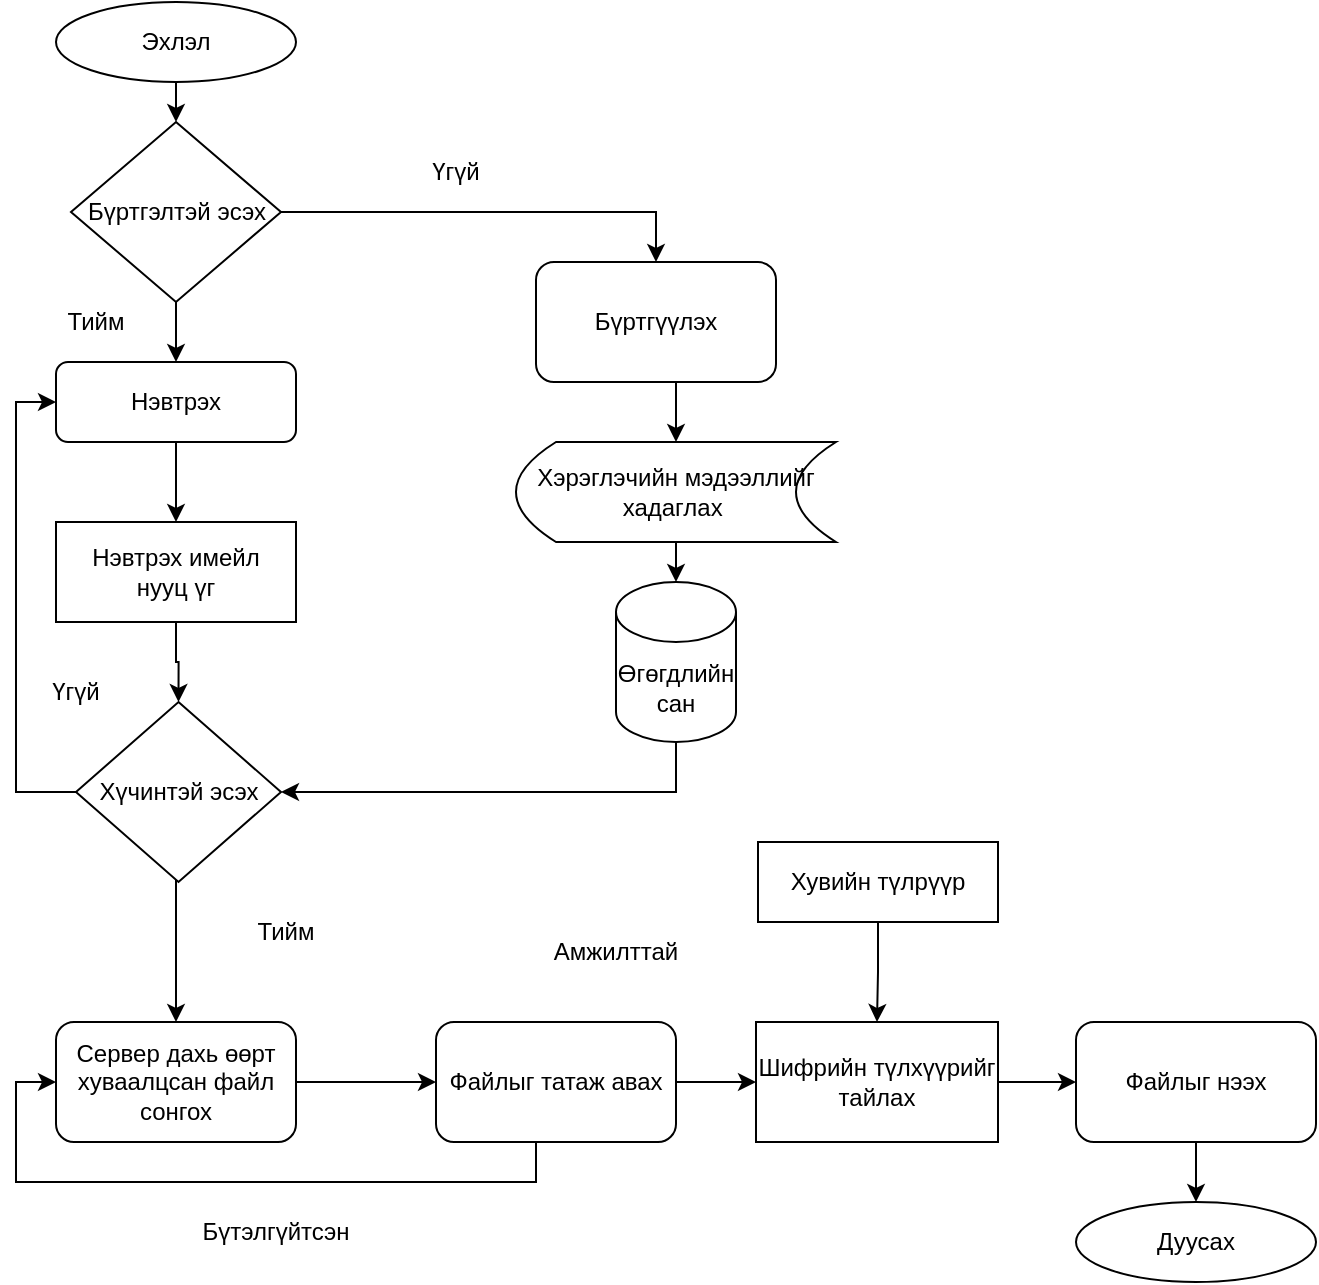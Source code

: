 <mxfile version="21.3.2" type="github">
  <diagram name="Page-1" id="7oZ4IlCQMJG1q56XG0Rf">
    <mxGraphModel dx="1434" dy="800" grid="1" gridSize="10" guides="1" tooltips="1" connect="1" arrows="1" fold="1" page="1" pageScale="1" pageWidth="850" pageHeight="1100" math="0" shadow="0">
      <root>
        <mxCell id="0" />
        <mxCell id="1" parent="0" />
        <mxCell id="DQjhssVkODDusAEmYxhO-2" value="Эхлэл" style="ellipse;whiteSpace=wrap;html=1;" vertex="1" parent="1">
          <mxGeometry x="190" y="230" width="120" height="40" as="geometry" />
        </mxCell>
        <mxCell id="DQjhssVkODDusAEmYxhO-3" style="edgeStyle=orthogonalEdgeStyle;rounded=0;orthogonalLoop=1;jettySize=auto;html=1;entryX=0.5;entryY=0;entryDx=0;entryDy=0;" edge="1" parent="1" source="DQjhssVkODDusAEmYxhO-5" target="DQjhssVkODDusAEmYxhO-7">
          <mxGeometry relative="1" as="geometry" />
        </mxCell>
        <mxCell id="DQjhssVkODDusAEmYxhO-4" style="edgeStyle=orthogonalEdgeStyle;rounded=0;orthogonalLoop=1;jettySize=auto;html=1;entryX=0.5;entryY=0;entryDx=0;entryDy=0;" edge="1" parent="1" source="DQjhssVkODDusAEmYxhO-5" target="DQjhssVkODDusAEmYxhO-9">
          <mxGeometry relative="1" as="geometry" />
        </mxCell>
        <mxCell id="DQjhssVkODDusAEmYxhO-5" value="Бүртгэлтэй эсэх" style="rhombus;whiteSpace=wrap;html=1;" vertex="1" parent="1">
          <mxGeometry x="197.5" y="290" width="105" height="90" as="geometry" />
        </mxCell>
        <mxCell id="DQjhssVkODDusAEmYxhO-6" style="edgeStyle=orthogonalEdgeStyle;rounded=0;orthogonalLoop=1;jettySize=auto;html=1;exitX=0.5;exitY=1;exitDx=0;exitDy=0;entryX=0.5;entryY=0;entryDx=0;entryDy=0;" edge="1" parent="1" source="DQjhssVkODDusAEmYxhO-7" target="DQjhssVkODDusAEmYxhO-31">
          <mxGeometry relative="1" as="geometry" />
        </mxCell>
        <mxCell id="DQjhssVkODDusAEmYxhO-7" value="Бүртгүүлэх" style="rounded=1;whiteSpace=wrap;html=1;" vertex="1" parent="1">
          <mxGeometry x="430" y="360" width="120" height="60" as="geometry" />
        </mxCell>
        <mxCell id="DQjhssVkODDusAEmYxhO-8" style="edgeStyle=orthogonalEdgeStyle;rounded=0;orthogonalLoop=1;jettySize=auto;html=1;exitX=0.5;exitY=1;exitDx=0;exitDy=0;" edge="1" parent="1" source="DQjhssVkODDusAEmYxhO-9" target="DQjhssVkODDusAEmYxhO-11">
          <mxGeometry relative="1" as="geometry" />
        </mxCell>
        <mxCell id="DQjhssVkODDusAEmYxhO-9" value="Нэвтрэх" style="rounded=1;whiteSpace=wrap;html=1;" vertex="1" parent="1">
          <mxGeometry x="190" y="410" width="120" height="40" as="geometry" />
        </mxCell>
        <mxCell id="DQjhssVkODDusAEmYxhO-10" style="edgeStyle=orthogonalEdgeStyle;rounded=0;orthogonalLoop=1;jettySize=auto;html=1;exitX=0.5;exitY=1;exitDx=0;exitDy=0;entryX=0.5;entryY=0;entryDx=0;entryDy=0;" edge="1" parent="1" source="DQjhssVkODDusAEmYxhO-11" target="DQjhssVkODDusAEmYxhO-14">
          <mxGeometry relative="1" as="geometry" />
        </mxCell>
        <mxCell id="DQjhssVkODDusAEmYxhO-11" value="Нэвтрэх имейл&lt;br&gt;нууц үг" style="rounded=0;whiteSpace=wrap;html=1;" vertex="1" parent="1">
          <mxGeometry x="190" y="490" width="120" height="50" as="geometry" />
        </mxCell>
        <mxCell id="DQjhssVkODDusAEmYxhO-12" style="edgeStyle=orthogonalEdgeStyle;rounded=0;orthogonalLoop=1;jettySize=auto;html=1;exitX=0;exitY=0.5;exitDx=0;exitDy=0;entryX=0;entryY=0.5;entryDx=0;entryDy=0;" edge="1" parent="1" source="DQjhssVkODDusAEmYxhO-14" target="DQjhssVkODDusAEmYxhO-9">
          <mxGeometry relative="1" as="geometry" />
        </mxCell>
        <mxCell id="DQjhssVkODDusAEmYxhO-13" style="edgeStyle=orthogonalEdgeStyle;rounded=0;orthogonalLoop=1;jettySize=auto;html=1;exitX=0.5;exitY=1;exitDx=0;exitDy=0;entryX=0.5;entryY=0;entryDx=0;entryDy=0;" edge="1" parent="1" source="DQjhssVkODDusAEmYxhO-14" target="DQjhssVkODDusAEmYxhO-16">
          <mxGeometry relative="1" as="geometry">
            <Array as="points">
              <mxPoint x="250" y="650" />
            </Array>
          </mxGeometry>
        </mxCell>
        <mxCell id="DQjhssVkODDusAEmYxhO-14" value="Хүчинтэй эсэх" style="rhombus;whiteSpace=wrap;html=1;" vertex="1" parent="1">
          <mxGeometry x="200" y="580" width="102.5" height="90" as="geometry" />
        </mxCell>
        <mxCell id="DQjhssVkODDusAEmYxhO-15" style="edgeStyle=orthogonalEdgeStyle;rounded=0;orthogonalLoop=1;jettySize=auto;html=1;exitX=1;exitY=0.5;exitDx=0;exitDy=0;entryX=0;entryY=0.5;entryDx=0;entryDy=0;" edge="1" parent="1" source="DQjhssVkODDusAEmYxhO-16" target="DQjhssVkODDusAEmYxhO-19">
          <mxGeometry relative="1" as="geometry">
            <Array as="points">
              <mxPoint x="370" y="770" />
            </Array>
          </mxGeometry>
        </mxCell>
        <mxCell id="DQjhssVkODDusAEmYxhO-16" value="Сервер дахь өөрт хуваалцсан файл сонгох" style="rounded=1;whiteSpace=wrap;html=1;" vertex="1" parent="1">
          <mxGeometry x="190" y="740" width="120" height="60" as="geometry" />
        </mxCell>
        <mxCell id="DQjhssVkODDusAEmYxhO-17" style="edgeStyle=orthogonalEdgeStyle;rounded=0;orthogonalLoop=1;jettySize=auto;html=1;exitX=0.5;exitY=1;exitDx=0;exitDy=0;entryX=0;entryY=0.5;entryDx=0;entryDy=0;" edge="1" parent="1" source="DQjhssVkODDusAEmYxhO-19" target="DQjhssVkODDusAEmYxhO-16">
          <mxGeometry relative="1" as="geometry">
            <Array as="points">
              <mxPoint x="430" y="820" />
              <mxPoint x="170" y="820" />
              <mxPoint x="170" y="770" />
            </Array>
          </mxGeometry>
        </mxCell>
        <mxCell id="DQjhssVkODDusAEmYxhO-18" style="edgeStyle=orthogonalEdgeStyle;rounded=0;orthogonalLoop=1;jettySize=auto;html=1;exitX=1;exitY=0.5;exitDx=0;exitDy=0;entryX=0;entryY=0.5;entryDx=0;entryDy=0;" edge="1" parent="1" source="DQjhssVkODDusAEmYxhO-19" target="DQjhssVkODDusAEmYxhO-21">
          <mxGeometry relative="1" as="geometry" />
        </mxCell>
        <mxCell id="DQjhssVkODDusAEmYxhO-19" value="Файлыг татаж авах" style="rounded=1;whiteSpace=wrap;html=1;" vertex="1" parent="1">
          <mxGeometry x="380" y="740" width="120" height="60" as="geometry" />
        </mxCell>
        <mxCell id="DQjhssVkODDusAEmYxhO-20" style="edgeStyle=orthogonalEdgeStyle;rounded=0;orthogonalLoop=1;jettySize=auto;html=1;exitX=1;exitY=0.5;exitDx=0;exitDy=0;entryX=0;entryY=0.5;entryDx=0;entryDy=0;" edge="1" parent="1" source="DQjhssVkODDusAEmYxhO-21" target="DQjhssVkODDusAEmYxhO-23">
          <mxGeometry relative="1" as="geometry" />
        </mxCell>
        <mxCell id="DQjhssVkODDusAEmYxhO-21" value="Шифрийн түлхүүрийг тайлах" style="rounded=0;whiteSpace=wrap;html=1;" vertex="1" parent="1">
          <mxGeometry x="540" y="740" width="121" height="60" as="geometry" />
        </mxCell>
        <mxCell id="DQjhssVkODDusAEmYxhO-22" value="" style="edgeStyle=orthogonalEdgeStyle;rounded=0;orthogonalLoop=1;jettySize=auto;html=1;" edge="1" parent="1" source="DQjhssVkODDusAEmYxhO-23" target="DQjhssVkODDusAEmYxhO-26">
          <mxGeometry relative="1" as="geometry" />
        </mxCell>
        <mxCell id="DQjhssVkODDusAEmYxhO-23" value="Файлыг нээх" style="rounded=1;whiteSpace=wrap;html=1;" vertex="1" parent="1">
          <mxGeometry x="700" y="740" width="120" height="60" as="geometry" />
        </mxCell>
        <mxCell id="DQjhssVkODDusAEmYxhO-38" style="edgeStyle=orthogonalEdgeStyle;rounded=0;orthogonalLoop=1;jettySize=auto;html=1;exitX=0.5;exitY=1;exitDx=0;exitDy=0;entryX=0.5;entryY=0;entryDx=0;entryDy=0;" edge="1" parent="1" source="DQjhssVkODDusAEmYxhO-25" target="DQjhssVkODDusAEmYxhO-21">
          <mxGeometry relative="1" as="geometry" />
        </mxCell>
        <mxCell id="DQjhssVkODDusAEmYxhO-25" value="Хувийн түлрүүр" style="rounded=0;whiteSpace=wrap;html=1;" vertex="1" parent="1">
          <mxGeometry x="541" y="650" width="120" height="40" as="geometry" />
        </mxCell>
        <mxCell id="DQjhssVkODDusAEmYxhO-26" value="Дуусах" style="ellipse;whiteSpace=wrap;html=1;" vertex="1" parent="1">
          <mxGeometry x="700" y="830" width="120" height="40" as="geometry" />
        </mxCell>
        <mxCell id="DQjhssVkODDusAEmYxhO-27" value="" style="endArrow=classic;html=1;rounded=0;exitX=0.5;exitY=1;exitDx=0;exitDy=0;entryX=0.5;entryY=0;entryDx=0;entryDy=0;" edge="1" parent="1" source="DQjhssVkODDusAEmYxhO-2" target="DQjhssVkODDusAEmYxhO-5">
          <mxGeometry width="50" height="50" relative="1" as="geometry">
            <mxPoint x="250" y="590" as="sourcePoint" />
            <mxPoint x="300" y="540" as="targetPoint" />
          </mxGeometry>
        </mxCell>
        <mxCell id="DQjhssVkODDusAEmYxhO-28" style="edgeStyle=orthogonalEdgeStyle;rounded=0;orthogonalLoop=1;jettySize=auto;html=1;exitX=0.5;exitY=1;exitDx=0;exitDy=0;exitPerimeter=0;entryX=1;entryY=0.5;entryDx=0;entryDy=0;" edge="1" parent="1" source="DQjhssVkODDusAEmYxhO-29" target="DQjhssVkODDusAEmYxhO-14">
          <mxGeometry relative="1" as="geometry" />
        </mxCell>
        <mxCell id="DQjhssVkODDusAEmYxhO-29" value="Өгөгдлийн сан" style="shape=cylinder3;whiteSpace=wrap;html=1;boundedLbl=1;backgroundOutline=1;size=15;" vertex="1" parent="1">
          <mxGeometry x="470" y="520" width="60" height="80" as="geometry" />
        </mxCell>
        <mxCell id="DQjhssVkODDusAEmYxhO-30" style="edgeStyle=orthogonalEdgeStyle;rounded=0;orthogonalLoop=1;jettySize=auto;html=1;exitX=0.5;exitY=1;exitDx=0;exitDy=0;entryX=0.5;entryY=0;entryDx=0;entryDy=0;entryPerimeter=0;" edge="1" parent="1" source="DQjhssVkODDusAEmYxhO-31" target="DQjhssVkODDusAEmYxhO-29">
          <mxGeometry relative="1" as="geometry" />
        </mxCell>
        <mxCell id="DQjhssVkODDusAEmYxhO-31" value="Хэрэглэчийн мэдээллийг хадаглах&amp;nbsp;" style="shape=dataStorage;whiteSpace=wrap;html=1;fixedSize=1;" vertex="1" parent="1">
          <mxGeometry x="420" y="450" width="160" height="50" as="geometry" />
        </mxCell>
        <mxCell id="DQjhssVkODDusAEmYxhO-32" value="Тийм" style="text;strokeColor=none;align=center;fillColor=none;html=1;verticalAlign=middle;whiteSpace=wrap;rounded=0;" vertex="1" parent="1">
          <mxGeometry x="180" y="375" width="60" height="30" as="geometry" />
        </mxCell>
        <mxCell id="DQjhssVkODDusAEmYxhO-33" value="Үгүй" style="text;strokeColor=none;align=center;fillColor=none;html=1;verticalAlign=middle;whiteSpace=wrap;rounded=0;" vertex="1" parent="1">
          <mxGeometry x="170" y="560" width="60" height="30" as="geometry" />
        </mxCell>
        <mxCell id="DQjhssVkODDusAEmYxhO-34" value="Үгүй" style="text;strokeColor=none;align=center;fillColor=none;html=1;verticalAlign=middle;whiteSpace=wrap;rounded=0;" vertex="1" parent="1">
          <mxGeometry x="360" y="300" width="60" height="30" as="geometry" />
        </mxCell>
        <mxCell id="DQjhssVkODDusAEmYxhO-35" value="Тийм" style="text;strokeColor=none;align=center;fillColor=none;html=1;verticalAlign=middle;whiteSpace=wrap;rounded=0;" vertex="1" parent="1">
          <mxGeometry x="275" y="680" width="60" height="30" as="geometry" />
        </mxCell>
        <mxCell id="DQjhssVkODDusAEmYxhO-36" value="Бүтэлгүйтсэн" style="text;strokeColor=none;align=center;fillColor=none;html=1;verticalAlign=middle;whiteSpace=wrap;rounded=0;" vertex="1" parent="1">
          <mxGeometry x="270" y="830" width="60" height="30" as="geometry" />
        </mxCell>
        <mxCell id="DQjhssVkODDusAEmYxhO-37" value="Амжилттай" style="text;strokeColor=none;align=center;fillColor=none;html=1;verticalAlign=middle;whiteSpace=wrap;rounded=0;" vertex="1" parent="1">
          <mxGeometry x="440" y="690" width="60" height="30" as="geometry" />
        </mxCell>
      </root>
    </mxGraphModel>
  </diagram>
</mxfile>
